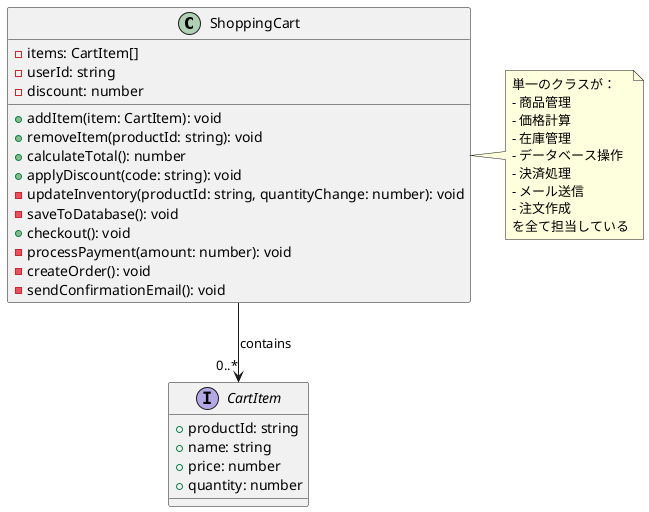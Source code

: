 @startuml BadShoppingCart
class ShoppingCart {
    - items: CartItem[]
    - userId: string
    - discount: number
    + addItem(item: CartItem): void
    + removeItem(productId: string): void
    + calculateTotal(): number
    + applyDiscount(code: string): void
    - updateInventory(productId: string, quantityChange: number): void
    - saveToDatabase(): void
    + checkout(): void
    - processPayment(amount: number): void
    - createOrder(): void
    - sendConfirmationEmail(): void
}

interface CartItem {
    + productId: string
    + name: string
    + price: number
    + quantity: number
}

ShoppingCart --> "0..*" CartItem: contains

note right of ShoppingCart
  単一のクラスが：
  - 商品管理
  - 価格計算
  - 在庫管理
  - データベース操作
  - 決済処理
  - メール送信
  - 注文作成
  を全て担当している
end note
@enduml